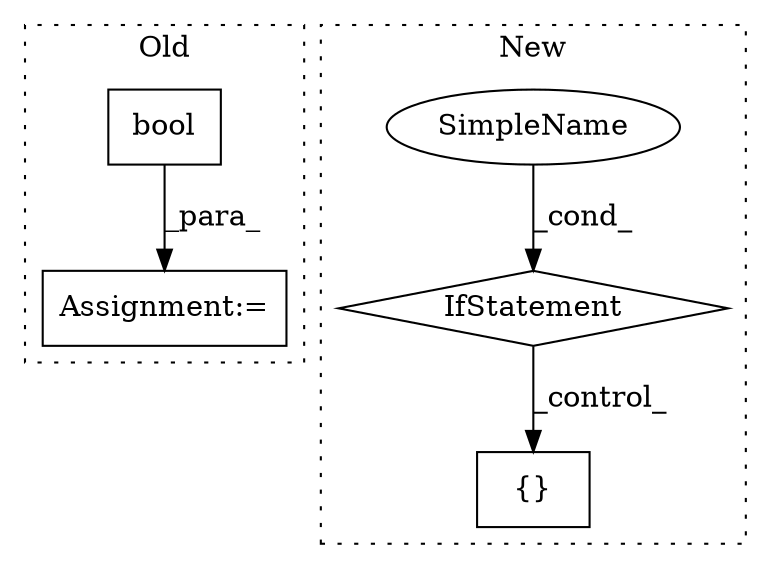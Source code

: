 digraph G {
subgraph cluster0 {
1 [label="bool" a="32" s="16803,16816" l="5,1" shape="box"];
3 [label="Assignment:=" a="7" s="16763" l="1" shape="box"];
label = "Old";
style="dotted";
}
subgraph cluster1 {
2 [label="{}" a="4" s="16892,16899" l="1,1" shape="box"];
4 [label="IfStatement" a="25" s="16845" l="3" shape="diamond"];
5 [label="SimpleName" a="42" s="16837" l="8" shape="ellipse"];
label = "New";
style="dotted";
}
1 -> 3 [label="_para_"];
4 -> 2 [label="_control_"];
5 -> 4 [label="_cond_"];
}